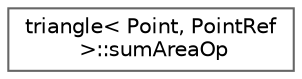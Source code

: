 digraph "Graphical Class Hierarchy"
{
 // LATEX_PDF_SIZE
  bgcolor="transparent";
  edge [fontname=Helvetica,fontsize=10,labelfontname=Helvetica,labelfontsize=10];
  node [fontname=Helvetica,fontsize=10,shape=box,height=0.2,width=0.4];
  rankdir="LR";
  Node0 [id="Node000000",label="triangle\< Point, PointRef\l \>::sumAreaOp",height=0.2,width=0.4,color="grey40", fillcolor="white", style="filled",URL="$classFoam_1_1triangle_1_1sumAreaOp.html",tooltip=" "];
}
